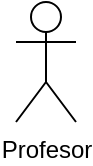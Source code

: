 <mxfile version="20.4.0" type="device"><diagram id="epmcSZoeTUa1ytIFb3L7" name="Page-1"><mxGraphModel dx="1422" dy="762" grid="1" gridSize="10" guides="1" tooltips="1" connect="1" arrows="1" fold="1" page="1" pageScale="1" pageWidth="827" pageHeight="1169" math="0" shadow="0"><root><mxCell id="0"/><mxCell id="1" parent="0"/><mxCell id="EAFqUhT_Fcd-OwwU0Mga-19" value="Profesor" style="shape=umlActor;verticalLabelPosition=bottom;verticalAlign=top;html=1;outlineConnect=0;" vertex="1" parent="1"><mxGeometry x="80" y="300" width="30" height="60" as="geometry"/></mxCell></root></mxGraphModel></diagram></mxfile>